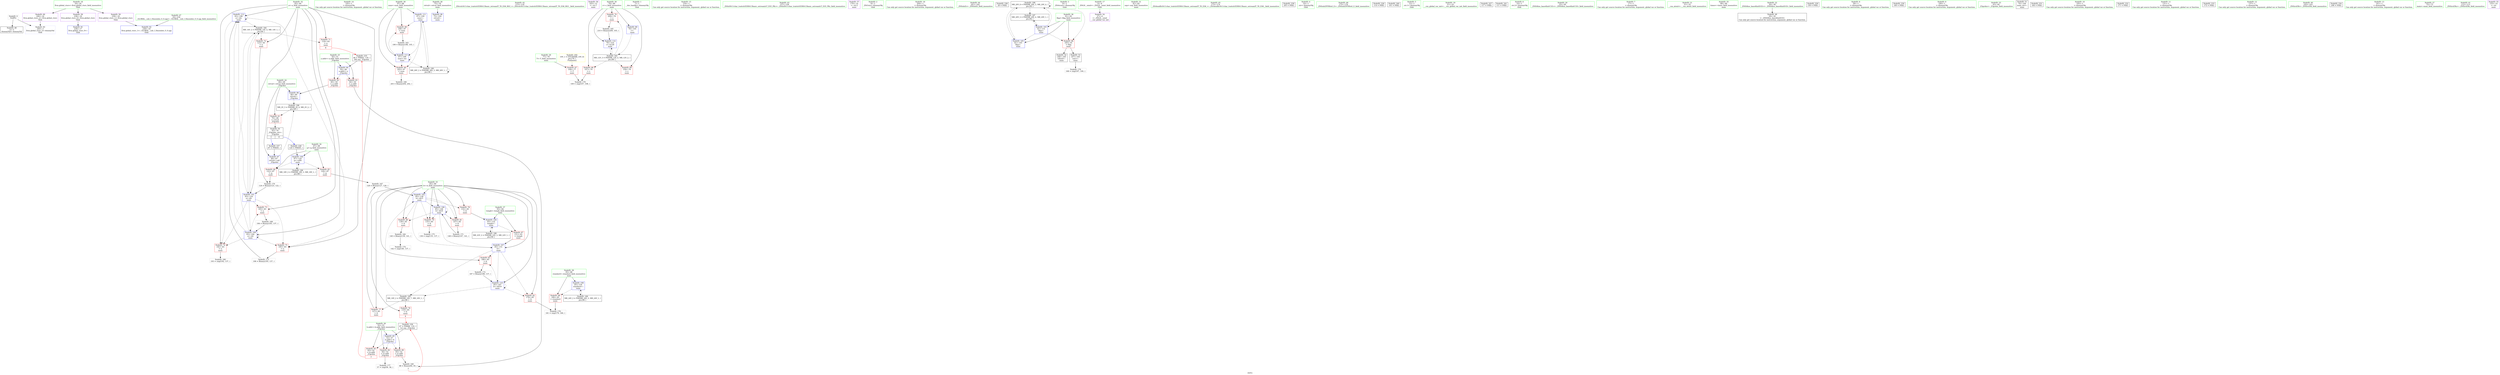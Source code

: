 digraph "SVFG" {
	label="SVFG";

	Node0x560d16d05900 [shape=record,color=grey,label="{NodeID: 0\nNullPtr}"];
	Node0x560d16d05900 -> Node0x560d16d204a0[style=solid];
	Node0x560d16d05900 -> Node0x560d16d22a80[style=solid];
	Node0x560d16d28f10 [shape=record,color=grey,label="{NodeID: 180\n193 = cmp(192, 137, )\n}"];
	Node0x560d16d1f520 [shape=record,color=blue,label="{NodeID: 97\n48\<--67\nretval\<--call\n_Z3gcdxx\n}"];
	Node0x560d16d1f520 -> Node0x560d16d347c0[style=dashed];
	Node0x560d16d153f0 [shape=record,color=green,label="{NodeID: 14\n145\<--1\n\<--dummyObj\nCan only get source location for instruction, argument, global var or function.}"];
	Node0x560d16d24180 [shape=record,color=blue,label="{NodeID: 111\n97\<--100\nnum\<--\nmain\n}"];
	Node0x560d16d24180 -> Node0x560d16d226e0[style=dashed];
	Node0x560d16d24180 -> Node0x560d16d227b0[style=dashed];
	Node0x560d16d24180 -> Node0x560d16d24320[style=dashed];
	Node0x560d16d24180 -> Node0x560d16d30fa0[style=dashed];
	Node0x560d16d1e2c0 [shape=record,color=green,label="{NodeID: 28\n75\<--76\nretval\<--retval_field_insensitive\nmain\n}"];
	Node0x560d16d1e2c0 -> Node0x560d16d1f5f0[style=solid];
	Node0x560d16d1ee80 [shape=record,color=green,label="{NodeID: 42\n115\<--116\n_ZStrsIcSt11char_traitsIcEERSt13basic_istreamIT_T0_ES6_RS3_\<--_ZStrsIcSt11char_traitsIcEERSt13basic_istreamIT_T0_ES6_RS3__field_insensitive\n}"];
	Node0x560d16d20b80 [shape=record,color=purple,label="{NodeID: 56\n163\<--12\n\<--.str.1\nmain\n}"];
	Node0x560d16d41260 [shape=record,color=black,label="{NodeID: 236\n47 = PHI(66, 119, )\n1st arg _Z3gcdxx }"];
	Node0x560d16d41260 -> Node0x560d16d22c50[style=solid];
	Node0x560d16d21770 [shape=record,color=red,label="{NodeID: 70\n209\<--79\n\<--c\nmain\n}"];
	Node0x560d16d21770 -> Node0x560d16d27890[style=solid];
	Node0x560d16d27b90 [shape=record,color=grey,label="{NodeID: 167\n128 = Binary(127, 126, )\n}"];
	Node0x560d16d27b90 -> Node0x560d16d1f930[style=solid];
	Node0x560d16d222d0 [shape=record,color=red,label="{NodeID: 84\n122\<--87\n\<--g\nmain\n}"];
	Node0x560d16d222d0 -> Node0x560d16d28010[style=solid];
	Node0x560d16d04920 [shape=record,color=green,label="{NodeID: 1\n7\<--1\n__dso_handle\<--dummyObj\nGlob }"];
	Node0x560d16d1f5f0 [shape=record,color=blue,label="{NodeID: 98\n75\<--100\nretval\<--\nmain\n}"];
	Node0x560d16d154c0 [shape=record,color=green,label="{NodeID: 15\n154\<--1\n\<--dummyObj\nCan only get source location for instruction, argument, global var or function.}"];
	Node0x560d16d24250 [shape=record,color=blue,label="{NodeID: 112\n83\<--196\na\<--shr\nmain\n}"];
	Node0x560d16d24250 -> Node0x560d16d21ab0[style=dashed];
	Node0x560d16d24250 -> Node0x560d16d21b80[style=dashed];
	Node0x560d16d24250 -> Node0x560d16d24250[style=dashed];
	Node0x560d16d24250 -> Node0x560d16d2f1a0[style=dashed];
	Node0x560d16d1e390 [shape=record,color=green,label="{NodeID: 29\n77\<--78\nT\<--T_field_insensitive\nmain\n}"];
	Node0x560d16d1e390 -> Node0x560d16d21500[style=solid];
	Node0x560d16d1ef80 [shape=record,color=green,label="{NodeID: 43\n157\<--158\n_ZStlsISt11char_traitsIcEERSt13basic_ostreamIcT_ES5_PKc\<--_ZStlsISt11char_traitsIcEERSt13basic_ostreamIcT_ES5_PKc_field_insensitive\n}"];
	Node0x560d16d20c50 [shape=record,color=purple,label="{NodeID: 57\n170\<--14\n\<--.str.2\nmain\n}"];
	Node0x560d16d41800 [shape=record,color=black,label="{NodeID: 237\n67 = PHI(45, )\n}"];
	Node0x560d16d41800 -> Node0x560d16d1f520[style=solid];
	Node0x560d16d21840 [shape=record,color=red,label="{NodeID: 71\n118\<--83\n\<--a\nmain\n|{<s0>8}}"];
	Node0x560d16d21840:s0 -> Node0x560d16d40fa0[style=solid,color=red];
	Node0x560d16d27d10 [shape=record,color=grey,label="{NodeID: 168\n184 = Binary(183, 137, )\n}"];
	Node0x560d16d27d10 -> Node0x560d16d23fe0[style=solid];
	Node0x560d16d223a0 [shape=record,color=red,label="{NodeID: 85\n126\<--87\n\<--g\nmain\n}"];
	Node0x560d16d223a0 -> Node0x560d16d27b90[style=solid];
	Node0x560d16d13c60 [shape=record,color=green,label="{NodeID: 2\n8\<--1\n_ZSt3cin\<--dummyObj\nGlob }"];
	Node0x560d16d1f6c0 [shape=record,color=blue,label="{NodeID: 99\n79\<--105\nc\<--\nmain\n}"];
	Node0x560d16d1f6c0 -> Node0x560d16d2eca0[style=dashed];
	Node0x560d16d1da30 [shape=record,color=green,label="{NodeID: 16\n204\<--1\n\<--dummyObj\nCan only get source location for instruction, argument, global var or function.}"];
	Node0x560d16d24320 [shape=record,color=blue,label="{NodeID: 113\n97\<--199\nnum\<--inc\nmain\n}"];
	Node0x560d16d24320 -> Node0x560d16d226e0[style=dashed];
	Node0x560d16d24320 -> Node0x560d16d227b0[style=dashed];
	Node0x560d16d24320 -> Node0x560d16d24320[style=dashed];
	Node0x560d16d24320 -> Node0x560d16d30fa0[style=dashed];
	Node0x560d16d1e460 [shape=record,color=green,label="{NodeID: 30\n79\<--80\nc\<--c_field_insensitive\nmain\n}"];
	Node0x560d16d1e460 -> Node0x560d16d215d0[style=solid];
	Node0x560d16d1e460 -> Node0x560d16d216a0[style=solid];
	Node0x560d16d1e460 -> Node0x560d16d21770[style=solid];
	Node0x560d16d1e460 -> Node0x560d16d1f6c0[style=solid];
	Node0x560d16d1e460 -> Node0x560d16d243f0[style=solid];
	Node0x560d16d1f080 [shape=record,color=green,label="{NodeID: 44\n161\<--162\n_ZNSolsEi\<--_ZNSolsEi_field_insensitive\n}"];
	Node0x560d16d20d20 [shape=record,color=purple,label="{NodeID: 58\n238\<--16\nllvm.global_ctors_0\<--llvm.global_ctors\nGlob }"];
	Node0x560d16d20d20 -> Node0x560d16d22880[style=solid];
	Node0x560d16d41a30 [shape=record,color=black,label="{NodeID: 238\n28 = PHI()\n}"];
	Node0x560d16d21910 [shape=record,color=red,label="{NodeID: 72\n123\<--83\n\<--a\nmain\n}"];
	Node0x560d16d21910 -> Node0x560d16d28010[style=solid];
	Node0x560d16d27e90 [shape=record,color=grey,label="{NodeID: 169\n66 = Binary(64, 65, )\n|{<s0>3}}"];
	Node0x560d16d27e90:s0 -> Node0x560d16d41260[style=solid,color=red];
	Node0x560d16d22470 [shape=record,color=red,label="{NodeID: 86\n165\<--91\n\<--flag\nmain\n}"];
	Node0x560d16d22470 -> Node0x560d16d20840[style=solid];
	Node0x560d16d22470 -> Node0x560d16d20910[style=solid];
	Node0x560d16d059f0 [shape=record,color=green,label="{NodeID: 3\n9\<--1\n_ZSt4cout\<--dummyObj\nGlob }"];
	Node0x560d16d2eca0 [shape=record,color=black,label="{NodeID: 183\nMR_12V_3 = PHI(MR_12V_4, MR_12V_2, )\npts\{80 \}\n}"];
	Node0x560d16d2eca0 -> Node0x560d16d215d0[style=dashed];
	Node0x560d16d2eca0 -> Node0x560d16d216a0[style=dashed];
	Node0x560d16d2eca0 -> Node0x560d16d21770[style=dashed];
	Node0x560d16d2eca0 -> Node0x560d16d243f0[style=dashed];
	Node0x560d16d1f790 [shape=record,color=blue,label="{NodeID: 100\n87\<--120\ng\<--call4\nmain\n}"];
	Node0x560d16d1f790 -> Node0x560d16d222d0[style=dashed];
	Node0x560d16d1f790 -> Node0x560d16d223a0[style=dashed];
	Node0x560d16d1f790 -> Node0x560d16d2fba0[style=dashed];
	Node0x560d16d1dac0 [shape=record,color=green,label="{NodeID: 17\n4\<--6\n_ZStL8__ioinit\<--_ZStL8__ioinit_field_insensitive\nGlob }"];
	Node0x560d16d1dac0 -> Node0x560d16d209e0[style=solid];
	Node0x560d16d243f0 [shape=record,color=blue,label="{NodeID: 114\n79\<--210\nc\<--inc28\nmain\n}"];
	Node0x560d16d243f0 -> Node0x560d16d2eca0[style=dashed];
	Node0x560d16d1e530 [shape=record,color=green,label="{NodeID: 31\n81\<--82\nsep\<--sep_field_insensitive\nmain\n}"];
	Node0x560d16d1f180 [shape=record,color=green,label="{NodeID: 45\n173\<--174\n_ZSt4endlIcSt11char_traitsIcEERSt13basic_ostreamIT_T0_ES6_\<--_ZSt4endlIcSt11char_traitsIcEERSt13basic_ostreamIT_T0_ES6__field_insensitive\n}"];
	Node0x560d16d20e20 [shape=record,color=purple,label="{NodeID: 59\n239\<--16\nllvm.global_ctors_1\<--llvm.global_ctors\nGlob }"];
	Node0x560d16d20e20 -> Node0x560d16d22980[style=solid];
	Node0x560d16d41b00 [shape=record,color=black,label="{NodeID: 239\n205 = PHI()\n}"];
	Node0x560d16d219e0 [shape=record,color=red,label="{NodeID: 73\n183\<--83\n\<--a\nmain\n}"];
	Node0x560d16d219e0 -> Node0x560d16d27d10[style=solid];
	Node0x560d16d28010 [shape=record,color=grey,label="{NodeID: 170\n124 = Binary(123, 122, )\n}"];
	Node0x560d16d28010 -> Node0x560d16d1f860[style=solid];
	Node0x560d16d22540 [shape=record,color=red,label="{NodeID: 87\n151\<--93\n\<--tempb\nmain\n}"];
	Node0x560d16d22540 -> Node0x560d16d23e40[style=solid];
	Node0x560d16d13e60 [shape=record,color=green,label="{NodeID: 4\n10\<--1\n.str\<--dummyObj\nGlob }"];
	Node0x560d16d2f1a0 [shape=record,color=black,label="{NodeID: 184\nMR_14V_2 = PHI(MR_14V_4, MR_14V_1, )\npts\{84 \}\n}"];
	Node0x560d16d2f1a0 -> Node0x560d16d21840[style=dashed];
	Node0x560d16d2f1a0 -> Node0x560d16d21910[style=dashed];
	Node0x560d16d2f1a0 -> Node0x560d16d1f860[style=dashed];
	Node0x560d16d1f860 [shape=record,color=blue,label="{NodeID: 101\n83\<--124\na\<--div\nmain\n}"];
	Node0x560d16d1f860 -> Node0x560d16d219e0[style=dashed];
	Node0x560d16d1f860 -> Node0x560d16d21ab0[style=dashed];
	Node0x560d16d1f860 -> Node0x560d16d21b80[style=dashed];
	Node0x560d16d1f860 -> Node0x560d16d23fe0[style=dashed];
	Node0x560d16d1f860 -> Node0x560d16d24250[style=dashed];
	Node0x560d16d1f860 -> Node0x560d16d2f1a0[style=dashed];
	Node0x560d16d1db50 [shape=record,color=green,label="{NodeID: 18\n16\<--20\nllvm.global_ctors\<--llvm.global_ctors_field_insensitive\nGlob }"];
	Node0x560d16d1db50 -> Node0x560d16d20d20[style=solid];
	Node0x560d16d1db50 -> Node0x560d16d20e20[style=solid];
	Node0x560d16d1db50 -> Node0x560d16d20f20[style=solid];
	Node0x560d16d347c0 [shape=record,color=black,label="{NodeID: 198\nMR_2V_3 = PHI(MR_2V_4, MR_2V_2, )\npts\{49 \}\n}"];
	Node0x560d16d347c0 -> Node0x560d16d21020[style=dashed];
	Node0x560d16d1e600 [shape=record,color=green,label="{NodeID: 32\n83\<--84\na\<--a_field_insensitive\nmain\n}"];
	Node0x560d16d1e600 -> Node0x560d16d21840[style=solid];
	Node0x560d16d1e600 -> Node0x560d16d21910[style=solid];
	Node0x560d16d1e600 -> Node0x560d16d219e0[style=solid];
	Node0x560d16d1e600 -> Node0x560d16d21ab0[style=solid];
	Node0x560d16d1e600 -> Node0x560d16d21b80[style=solid];
	Node0x560d16d1e600 -> Node0x560d16d1f860[style=solid];
	Node0x560d16d1e600 -> Node0x560d16d23fe0[style=solid];
	Node0x560d16d1e600 -> Node0x560d16d24250[style=solid];
	Node0x560d16d1f280 [shape=record,color=green,label="{NodeID: 46\n175\<--176\n_ZNSolsEPFRSoS_E\<--_ZNSolsEPFRSoS_E_field_insensitive\n}"];
	Node0x560d16af9f80 [shape=record,color=black,label="{NodeID: 226\n114 = PHI()\n}"];
	Node0x560d16d20f20 [shape=record,color=purple,label="{NodeID: 60\n240\<--16\nllvm.global_ctors_2\<--llvm.global_ctors\nGlob }"];
	Node0x560d16d20f20 -> Node0x560d16d22a80[style=solid];
	Node0x560d16d41bd0 [shape=record,color=black,label="{NodeID: 240\n101 = PHI()\n}"];
	Node0x560d16d21ab0 [shape=record,color=red,label="{NodeID: 74\n192\<--83\n\<--a\nmain\n}"];
	Node0x560d16d21ab0 -> Node0x560d16d28f10[style=solid];
	Node0x560d16d28190 [shape=record,color=grey,label="{NodeID: 171\n148 = Binary(147, 141, )\n}"];
	Node0x560d16d28190 -> Node0x560d16d23d70[style=solid];
	Node0x560d16d22610 [shape=record,color=red,label="{NodeID: 88\n180\<--95\n\<--standard\nmain\n}"];
	Node0x560d16d22610 -> Node0x560d16d28c10[style=solid];
	Node0x560d16d13ef0 [shape=record,color=green,label="{NodeID: 5\n12\<--1\n.str.1\<--dummyObj\nGlob }"];
	Node0x560d16d2f6a0 [shape=record,color=black,label="{NodeID: 185\nMR_16V_2 = PHI(MR_16V_7, MR_16V_1, )\npts\{86 \}\n}"];
	Node0x560d16d2f6a0 -> Node0x560d16d21c50[style=dashed];
	Node0x560d16d2f6a0 -> Node0x560d16d21d20[style=dashed];
	Node0x560d16d2f6a0 -> Node0x560d16d1f930[style=dashed];
	Node0x560d16d1f930 [shape=record,color=blue,label="{NodeID: 102\n85\<--128\nb\<--div5\nmain\n}"];
	Node0x560d16d1f930 -> Node0x560d16d21df0[style=dashed];
	Node0x560d16d1f930 -> Node0x560d16d21ec0[style=dashed];
	Node0x560d16d1f930 -> Node0x560d16d21f90[style=dashed];
	Node0x560d16d1f930 -> Node0x560d16d22060[style=dashed];
	Node0x560d16d1f930 -> Node0x560d16d23d70[style=dashed];
	Node0x560d16d1f930 -> Node0x560d16d23e40[style=dashed];
	Node0x560d16d1dbe0 [shape=record,color=green,label="{NodeID: 19\n21\<--22\n__cxx_global_var_init\<--__cxx_global_var_init_field_insensitive\n}"];
	Node0x560d16d34cc0 [shape=record,color=black,label="{NodeID: 199\nMR_20V_6 = PHI(MR_20V_5, MR_20V_4, )\npts\{92 \}\n}"];
	Node0x560d16d34cc0 -> Node0x560d16d22470[style=dashed];
	Node0x560d16d34cc0 -> Node0x560d16d1fba0[style=dashed];
	Node0x560d16d34cc0 -> Node0x560d16d300a0[style=dashed];
	Node0x560d16d34cc0 -> Node0x560d16d34cc0[style=dashed];
	Node0x560d16d1e6d0 [shape=record,color=green,label="{NodeID: 33\n85\<--86\nb\<--b_field_insensitive\nmain\n}"];
	Node0x560d16d1e6d0 -> Node0x560d16d21c50[style=solid];
	Node0x560d16d1e6d0 -> Node0x560d16d21d20[style=solid];
	Node0x560d16d1e6d0 -> Node0x560d16d21df0[style=solid];
	Node0x560d16d1e6d0 -> Node0x560d16d21ec0[style=solid];
	Node0x560d16d1e6d0 -> Node0x560d16d21f90[style=solid];
	Node0x560d16d1e6d0 -> Node0x560d16d22060[style=solid];
	Node0x560d16d1e6d0 -> Node0x560d16d22130[style=solid];
	Node0x560d16d1e6d0 -> Node0x560d16d22200[style=solid];
	Node0x560d16d1e6d0 -> Node0x560d16d1f930[style=solid];
	Node0x560d16d1e6d0 -> Node0x560d16d23d70[style=solid];
	Node0x560d16d1e6d0 -> Node0x560d16d23e40[style=solid];
	Node0x560d16d1e6d0 -> Node0x560d16d240b0[style=solid];
	Node0x560d16d1f380 [shape=record,color=green,label="{NodeID: 47\n18\<--234\n_GLOBAL__sub_I_Dmoonleo_0_0.cpp\<--_GLOBAL__sub_I_Dmoonleo_0_0.cpp_field_insensitive\n}"];
	Node0x560d16d1f380 -> Node0x560d16d22980[style=solid];
	Node0x560d16d3ffb0 [shape=record,color=black,label="{NodeID: 227\n117 = PHI()\n}"];
	Node0x560d16d21020 [shape=record,color=red,label="{NodeID: 61\n70\<--48\n\<--retval\n_Z3gcdxx\n}"];
	Node0x560d16d21020 -> Node0x560d16d206a0[style=solid];
	Node0x560d16d41ca0 [shape=record,color=black,label="{NodeID: 241\n111 = PHI()\n}"];
	Node0x560d16d21b80 [shape=record,color=red,label="{NodeID: 75\n195\<--83\n\<--a\nmain\n}"];
	Node0x560d16d21b80 -> Node0x560d16d28490[style=solid];
	Node0x560d16d28310 [shape=record,color=grey,label="{NodeID: 172\n187 = Binary(186, 137, )\n}"];
	Node0x560d16d28310 -> Node0x560d16d240b0[style=solid];
	Node0x560d16d226e0 [shape=record,color=red,label="{NodeID: 89\n198\<--97\n\<--num\nmain\n}"];
	Node0x560d16d226e0 -> Node0x560d16d27590[style=solid];
	Node0x560d16d15010 [shape=record,color=green,label="{NodeID: 6\n14\<--1\n.str.2\<--dummyObj\nGlob }"];
	Node0x560d16d2fba0 [shape=record,color=black,label="{NodeID: 186\nMR_18V_2 = PHI(MR_18V_3, MR_18V_1, )\npts\{88 \}\n}"];
	Node0x560d16d2fba0 -> Node0x560d16d1f790[style=dashed];
	Node0x560d16d1fa00 [shape=record,color=blue,label="{NodeID: 103\n91\<--131\nflag\<--\nmain\n}"];
	Node0x560d16d1fa00 -> Node0x560d16d22470[style=dashed];
	Node0x560d16d1fa00 -> Node0x560d16d1fba0[style=dashed];
	Node0x560d16d1fa00 -> Node0x560d16d300a0[style=dashed];
	Node0x560d16d1fa00 -> Node0x560d16d34cc0[style=dashed];
	Node0x560d16d1dc70 [shape=record,color=green,label="{NodeID: 20\n25\<--26\n_ZNSt8ios_base4InitC1Ev\<--_ZNSt8ios_base4InitC1Ev_field_insensitive\n}"];
	Node0x560d16d1e7a0 [shape=record,color=green,label="{NodeID: 34\n87\<--88\ng\<--g_field_insensitive\nmain\n}"];
	Node0x560d16d1e7a0 -> Node0x560d16d222d0[style=solid];
	Node0x560d16d1e7a0 -> Node0x560d16d223a0[style=solid];
	Node0x560d16d1e7a0 -> Node0x560d16d1f790[style=solid];
	Node0x560d16d204a0 [shape=record,color=black,label="{NodeID: 48\n2\<--3\ndummyVal\<--dummyVal\n}"];
	Node0x560d16d40080 [shape=record,color=black,label="{NodeID: 228\n120 = PHI(45, )\n}"];
	Node0x560d16d40080 -> Node0x560d16d1f790[style=solid];
	Node0x560d16d210f0 [shape=record,color=red,label="{NodeID: 62\n60\<--50\n\<--a.addr\n_Z3gcdxx\n}"];
	Node0x560d16d210f0 -> Node0x560d16d1f450[style=solid];
	Node0x560d16d21c50 [shape=record,color=red,label="{NodeID: 76\n119\<--85\n\<--b\nmain\n|{<s0>8}}"];
	Node0x560d16d21c50:s0 -> Node0x560d16d41260[style=solid,color=red];
	Node0x560d16d28490 [shape=record,color=grey,label="{NodeID: 173\n196 = Binary(195, 137, )\n}"];
	Node0x560d16d28490 -> Node0x560d16d24250[style=solid];
	Node0x560d16d227b0 [shape=record,color=red,label="{NodeID: 90\n202\<--97\n\<--num\nmain\n}"];
	Node0x560d16d227b0 -> Node0x560d16d27a10[style=solid];
	Node0x560d16d150a0 [shape=record,color=green,label="{NodeID: 7\n17\<--1\n\<--dummyObj\nCan only get source location for instruction, argument, global var or function.}"];
	Node0x560d16d300a0 [shape=record,color=black,label="{NodeID: 187\nMR_20V_2 = PHI(MR_20V_4, MR_20V_1, )\npts\{92 \}\n}"];
	Node0x560d16d300a0 -> Node0x560d16d1fa00[style=dashed];
	Node0x560d16d1fad0 [shape=record,color=blue,label="{NodeID: 104\n93\<--132\ntempb\<--\nmain\n}"];
	Node0x560d16d1fad0 -> Node0x560d16d22540[style=dashed];
	Node0x560d16d1fad0 -> Node0x560d16d305a0[style=dashed];
	Node0x560d16d1dd00 [shape=record,color=green,label="{NodeID: 21\n31\<--32\n__cxa_atexit\<--__cxa_atexit_field_insensitive\n}"];
	Node0x560d16d1e870 [shape=record,color=green,label="{NodeID: 35\n89\<--90\ntimes\<--times_field_insensitive\nmain\n}"];
	Node0x560d16d205a0 [shape=record,color=black,label="{NodeID: 49\n29\<--30\n\<--_ZNSt8ios_base4InitD1Ev\nCan only get source location for instruction, argument, global var or function.}"];
	Node0x560d16d40a90 [shape=record,color=black,label="{NodeID: 229\n156 = PHI()\n}"];
	Node0x560d16d211c0 [shape=record,color=red,label="{NodeID: 63\n64\<--50\n\<--a.addr\n_Z3gcdxx\n}"];
	Node0x560d16d211c0 -> Node0x560d16d27e90[style=solid];
	Node0x560d16d21d20 [shape=record,color=red,label="{NodeID: 77\n127\<--85\n\<--b\nmain\n}"];
	Node0x560d16d21d20 -> Node0x560d16d27b90[style=solid];
	Node0x560d16d28610 [shape=record,color=grey,label="{NodeID: 174\n142 = cmp(140, 137, )\n}"];
	Node0x560d16d22880 [shape=record,color=blue,label="{NodeID: 91\n238\<--17\nllvm.global_ctors_0\<--\nGlob }"];
	Node0x560d16d139c0 [shape=record,color=green,label="{NodeID: 8\n58\<--1\n\<--dummyObj\nCan only get source location for instruction, argument, global var or function.}"];
	Node0x560d16d305a0 [shape=record,color=black,label="{NodeID: 188\nMR_22V_2 = PHI(MR_22V_3, MR_22V_1, )\npts\{94 \}\n}"];
	Node0x560d16d305a0 -> Node0x560d16d1fad0[style=dashed];
	Node0x560d16d1fba0 [shape=record,color=blue,label="{NodeID: 105\n91\<--145\nflag\<--\nmain\n}"];
	Node0x560d16d1fba0 -> Node0x560d16d34cc0[style=dashed];
	Node0x560d16d1dd90 [shape=record,color=green,label="{NodeID: 22\n30\<--36\n_ZNSt8ios_base4InitD1Ev\<--_ZNSt8ios_base4InitD1Ev_field_insensitive\n}"];
	Node0x560d16d1dd90 -> Node0x560d16d205a0[style=solid];
	Node0x560d16d1e940 [shape=record,color=green,label="{NodeID: 36\n91\<--92\nflag\<--flag_field_insensitive\nmain\n}"];
	Node0x560d16d1e940 -> Node0x560d16d22470[style=solid];
	Node0x560d16d1e940 -> Node0x560d16d1fa00[style=solid];
	Node0x560d16d1e940 -> Node0x560d16d1fba0[style=solid];
	Node0x560d16d206a0 [shape=record,color=black,label="{NodeID: 50\n45\<--70\n_Z3gcdxx_ret\<--\n_Z3gcdxx\n|{<s0>3|<s1>8}}"];
	Node0x560d16d206a0:s0 -> Node0x560d16d41800[style=solid,color=blue];
	Node0x560d16d206a0:s1 -> Node0x560d16d40080[style=solid,color=blue];
	Node0x560d16d40b60 [shape=record,color=black,label="{NodeID: 230\n160 = PHI()\n}"];
	Node0x560d16d21290 [shape=record,color=red,label="{NodeID: 64\n56\<--52\n\<--b.addr\n_Z3gcdxx\n}"];
	Node0x560d16d21290 -> Node0x560d16d28a90[style=solid];
	Node0x560d16d21df0 [shape=record,color=red,label="{NodeID: 78\n132\<--85\n\<--b\nmain\n}"];
	Node0x560d16d21df0 -> Node0x560d16d1fad0[style=solid];
	Node0x560d16d28790 [shape=record,color=grey,label="{NodeID: 175\n136 = cmp(135, 137, )\n}"];
	Node0x560d16d22980 [shape=record,color=blue,label="{NodeID: 92\n239\<--18\nllvm.global_ctors_1\<--_GLOBAL__sub_I_Dmoonleo_0_0.cpp\nGlob }"];
	Node0x560d16d13a50 [shape=record,color=green,label="{NodeID: 9\n100\<--1\n\<--dummyObj\nCan only get source location for instruction, argument, global var or function.}"];
	Node0x560d16d30aa0 [shape=record,color=black,label="{NodeID: 189\nMR_24V_2 = PHI(MR_24V_3, MR_24V_1, )\npts\{96 \}\n}"];
	Node0x560d16d30aa0 -> Node0x560d16d23f10[style=dashed];
	Node0x560d16d23d70 [shape=record,color=blue,label="{NodeID: 106\n85\<--148\nb\<--div8\nmain\n}"];
	Node0x560d16d23d70 -> Node0x560d16d21ec0[style=dashed];
	Node0x560d16d23d70 -> Node0x560d16d21f90[style=dashed];
	Node0x560d16d23d70 -> Node0x560d16d22060[style=dashed];
	Node0x560d16d23d70 -> Node0x560d16d23d70[style=dashed];
	Node0x560d16d23d70 -> Node0x560d16d23e40[style=dashed];
	Node0x560d16d1de50 [shape=record,color=green,label="{NodeID: 23\n43\<--44\n_Z3gcdxx\<--_Z3gcdxx_field_insensitive\n}"];
	Node0x560d16d1ea10 [shape=record,color=green,label="{NodeID: 37\n93\<--94\ntempb\<--tempb_field_insensitive\nmain\n}"];
	Node0x560d16d1ea10 -> Node0x560d16d22540[style=solid];
	Node0x560d16d1ea10 -> Node0x560d16d1fad0[style=solid];
	Node0x560d16d20770 [shape=record,color=black,label="{NodeID: 51\n74\<--100\nmain_ret\<--\nmain\n}"];
	Node0x560d16d40c30 [shape=record,color=black,label="{NodeID: 231\n164 = PHI()\n}"];
	Node0x560d16d21360 [shape=record,color=red,label="{NodeID: 65\n63\<--52\n\<--b.addr\n_Z3gcdxx\n|{<s0>3}}"];
	Node0x560d16d21360:s0 -> Node0x560d16d40fa0[style=solid,color=red];
	Node0x560d16d21ec0 [shape=record,color=red,label="{NodeID: 79\n135\<--85\n\<--b\nmain\n}"];
	Node0x560d16d21ec0 -> Node0x560d16d28790[style=solid];
	Node0x560d16d28910 [shape=record,color=grey,label="{NodeID: 176\n168 = cmp(167, 100, )\n}"];
	Node0x560d16d22a80 [shape=record,color=blue, style = dotted,label="{NodeID: 93\n240\<--3\nllvm.global_ctors_2\<--dummyVal\nGlob }"];
	Node0x560d16d13ae0 [shape=record,color=green,label="{NodeID: 10\n105\<--1\n\<--dummyObj\nCan only get source location for instruction, argument, global var or function.}"];
	Node0x560d16d30fa0 [shape=record,color=black,label="{NodeID: 190\nMR_26V_2 = PHI(MR_26V_3, MR_26V_1, )\npts\{98 \}\n}"];
	Node0x560d16d30fa0 -> Node0x560d16d24180[style=dashed];
	Node0x560d16d30fa0 -> Node0x560d16d30fa0[style=dashed];
	Node0x560d16d23e40 [shape=record,color=blue,label="{NodeID: 107\n85\<--151\nb\<--\nmain\n}"];
	Node0x560d16d23e40 -> Node0x560d16d22130[style=dashed];
	Node0x560d16d23e40 -> Node0x560d16d22200[style=dashed];
	Node0x560d16d23e40 -> Node0x560d16d240b0[style=dashed];
	Node0x560d16d23e40 -> Node0x560d16d2f6a0[style=dashed];
	Node0x560d16d1df50 [shape=record,color=green,label="{NodeID: 24\n48\<--49\nretval\<--retval_field_insensitive\n_Z3gcdxx\n}"];
	Node0x560d16d1df50 -> Node0x560d16d21020[style=solid];
	Node0x560d16d1df50 -> Node0x560d16d1f450[style=solid];
	Node0x560d16d1df50 -> Node0x560d16d1f520[style=solid];
	Node0x560d16d35fb0 [shape=record,color=yellow,style=double,label="{NodeID: 204\n10V_1 = ENCHI(MR_10V_0)\npts\{78 \}\nFun[main]}"];
	Node0x560d16d35fb0 -> Node0x560d16d21500[style=dashed];
	Node0x560d16d1eae0 [shape=record,color=green,label="{NodeID: 38\n95\<--96\nstandard\<--standard_field_insensitive\nmain\n}"];
	Node0x560d16d1eae0 -> Node0x560d16d22610[style=solid];
	Node0x560d16d1eae0 -> Node0x560d16d23f10[style=solid];
	Node0x560d16d20840 [shape=record,color=black,label="{NodeID: 52\n166\<--165\ntobool\<--\nmain\n}"];
	Node0x560d16d40d00 [shape=record,color=black,label="{NodeID: 232\n171 = PHI()\n}"];
	Node0x560d16d21430 [shape=record,color=red,label="{NodeID: 66\n65\<--52\n\<--b.addr\n_Z3gcdxx\n}"];
	Node0x560d16d21430 -> Node0x560d16d27e90[style=solid];
	Node0x560d16d27590 [shape=record,color=grey,label="{NodeID: 163\n199 = Binary(198, 105, )\n}"];
	Node0x560d16d27590 -> Node0x560d16d24320[style=solid];
	Node0x560d16d21f90 [shape=record,color=red,label="{NodeID: 80\n139\<--85\n\<--b\nmain\n}"];
	Node0x560d16d21f90 -> Node0x560d16d27710[style=solid];
	Node0x560d16d28a90 [shape=record,color=grey,label="{NodeID: 177\n57 = cmp(56, 58, )\n}"];
	Node0x560d16d22b80 [shape=record,color=blue,label="{NodeID: 94\n50\<--46\na.addr\<--a\n_Z3gcdxx\n}"];
	Node0x560d16d22b80 -> Node0x560d16d210f0[style=dashed];
	Node0x560d16d22b80 -> Node0x560d16d211c0[style=dashed];
	Node0x560d16d13b70 [shape=record,color=green,label="{NodeID: 11\n131\<--1\n\<--dummyObj\nCan only get source location for instruction, argument, global var or function.}"];
	Node0x560d16d23f10 [shape=record,color=blue,label="{NodeID: 108\n95\<--154\nstandard\<--\nmain\n}"];
	Node0x560d16d23f10 -> Node0x560d16d22610[style=dashed];
	Node0x560d16d23f10 -> Node0x560d16d30aa0[style=dashed];
	Node0x560d16d1e020 [shape=record,color=green,label="{NodeID: 25\n50\<--51\na.addr\<--a.addr_field_insensitive\n_Z3gcdxx\n}"];
	Node0x560d16d1e020 -> Node0x560d16d210f0[style=solid];
	Node0x560d16d1e020 -> Node0x560d16d211c0[style=solid];
	Node0x560d16d1e020 -> Node0x560d16d22b80[style=solid];
	Node0x560d16d1ebb0 [shape=record,color=green,label="{NodeID: 39\n97\<--98\nnum\<--num_field_insensitive\nmain\n}"];
	Node0x560d16d1ebb0 -> Node0x560d16d226e0[style=solid];
	Node0x560d16d1ebb0 -> Node0x560d16d227b0[style=solid];
	Node0x560d16d1ebb0 -> Node0x560d16d24180[style=solid];
	Node0x560d16d1ebb0 -> Node0x560d16d24320[style=solid];
	Node0x560d16d20910 [shape=record,color=black,label="{NodeID: 53\n167\<--165\nconv\<--\nmain\n}"];
	Node0x560d16d20910 -> Node0x560d16d28910[style=solid];
	Node0x560d16d40e00 [shape=record,color=black,label="{NodeID: 233\n172 = PHI()\n}"];
	Node0x560d16d21500 [shape=record,color=red,label="{NodeID: 67\n108\<--77\n\<--T\nmain\n}"];
	Node0x560d16d21500 -> Node0x560d16d28d90[style=solid];
	Node0x560d16d27710 [shape=record,color=grey,label="{NodeID: 164\n140 = Binary(139, 141, )\n}"];
	Node0x560d16d27710 -> Node0x560d16d28610[style=solid];
	Node0x560d16d22060 [shape=record,color=red,label="{NodeID: 81\n147\<--85\n\<--b\nmain\n}"];
	Node0x560d16d22060 -> Node0x560d16d28190[style=solid];
	Node0x560d16d28c10 [shape=record,color=grey,label="{NodeID: 178\n181 = cmp(179, 180, )\n}"];
	Node0x560d16d22c50 [shape=record,color=blue,label="{NodeID: 95\n52\<--47\nb.addr\<--b\n_Z3gcdxx\n}"];
	Node0x560d16d22c50 -> Node0x560d16d21290[style=dashed];
	Node0x560d16d22c50 -> Node0x560d16d21360[style=dashed];
	Node0x560d16d22c50 -> Node0x560d16d21430[style=dashed];
	Node0x560d16d15250 [shape=record,color=green,label="{NodeID: 12\n137\<--1\n\<--dummyObj\nCan only get source location for instruction, argument, global var or function.}"];
	Node0x560d16d23fe0 [shape=record,color=blue,label="{NodeID: 109\n83\<--184\na\<--shl\nmain\n}"];
	Node0x560d16d23fe0 -> Node0x560d16d219e0[style=dashed];
	Node0x560d16d23fe0 -> Node0x560d16d21ab0[style=dashed];
	Node0x560d16d23fe0 -> Node0x560d16d21b80[style=dashed];
	Node0x560d16d23fe0 -> Node0x560d16d23fe0[style=dashed];
	Node0x560d16d23fe0 -> Node0x560d16d24250[style=dashed];
	Node0x560d16d23fe0 -> Node0x560d16d2f1a0[style=dashed];
	Node0x560d16d1e0f0 [shape=record,color=green,label="{NodeID: 26\n52\<--53\nb.addr\<--b.addr_field_insensitive\n_Z3gcdxx\n}"];
	Node0x560d16d1e0f0 -> Node0x560d16d21290[style=solid];
	Node0x560d16d1e0f0 -> Node0x560d16d21360[style=solid];
	Node0x560d16d1e0f0 -> Node0x560d16d21430[style=solid];
	Node0x560d16d1e0f0 -> Node0x560d16d22c50[style=solid];
	Node0x560d16d1ec80 [shape=record,color=green,label="{NodeID: 40\n102\<--103\n_ZNSirsERi\<--_ZNSirsERi_field_insensitive\n}"];
	Node0x560d16d209e0 [shape=record,color=purple,label="{NodeID: 54\n27\<--4\n\<--_ZStL8__ioinit\n__cxx_global_var_init\n}"];
	Node0x560d16d40ed0 [shape=record,color=black,label="{NodeID: 234\n206 = PHI()\n}"];
	Node0x560d16d215d0 [shape=record,color=red,label="{NodeID: 68\n107\<--79\n\<--c\nmain\n}"];
	Node0x560d16d215d0 -> Node0x560d16d28d90[style=solid];
	Node0x560d16d27890 [shape=record,color=grey,label="{NodeID: 165\n210 = Binary(209, 105, )\n}"];
	Node0x560d16d27890 -> Node0x560d16d243f0[style=solid];
	Node0x560d16d22130 [shape=record,color=red,label="{NodeID: 82\n179\<--85\n\<--b\nmain\n}"];
	Node0x560d16d22130 -> Node0x560d16d28c10[style=solid];
	Node0x560d16d28d90 [shape=record,color=grey,label="{NodeID: 179\n109 = cmp(107, 108, )\n}"];
	Node0x560d16d1f450 [shape=record,color=blue,label="{NodeID: 96\n48\<--60\nretval\<--\n_Z3gcdxx\n}"];
	Node0x560d16d1f450 -> Node0x560d16d347c0[style=dashed];
	Node0x560d16d15320 [shape=record,color=green,label="{NodeID: 13\n141\<--1\n\<--dummyObj\nCan only get source location for instruction, argument, global var or function.}"];
	Node0x560d16d240b0 [shape=record,color=blue,label="{NodeID: 110\n85\<--187\nb\<--shl19\nmain\n}"];
	Node0x560d16d240b0 -> Node0x560d16d22130[style=dashed];
	Node0x560d16d240b0 -> Node0x560d16d22200[style=dashed];
	Node0x560d16d240b0 -> Node0x560d16d240b0[style=dashed];
	Node0x560d16d240b0 -> Node0x560d16d2f6a0[style=dashed];
	Node0x560d16d1e1c0 [shape=record,color=green,label="{NodeID: 27\n72\<--73\nmain\<--main_field_insensitive\n}"];
	Node0x560d16d1ed80 [shape=record,color=green,label="{NodeID: 41\n112\<--113\n_ZNSirsERx\<--_ZNSirsERx_field_insensitive\n}"];
	Node0x560d16d20ab0 [shape=record,color=purple,label="{NodeID: 55\n155\<--10\n\<--.str\nmain\n}"];
	Node0x560d16d40fa0 [shape=record,color=black,label="{NodeID: 235\n46 = PHI(63, 118, )\n0th arg _Z3gcdxx }"];
	Node0x560d16d40fa0 -> Node0x560d16d22b80[style=solid];
	Node0x560d16d216a0 [shape=record,color=red,label="{NodeID: 69\n159\<--79\n\<--c\nmain\n}"];
	Node0x560d16d27a10 [shape=record,color=grey,label="{NodeID: 166\n203 = Binary(204, 202, )\n}"];
	Node0x560d16d22200 [shape=record,color=red,label="{NodeID: 83\n186\<--85\n\<--b\nmain\n}"];
	Node0x560d16d22200 -> Node0x560d16d28310[style=solid];
}
